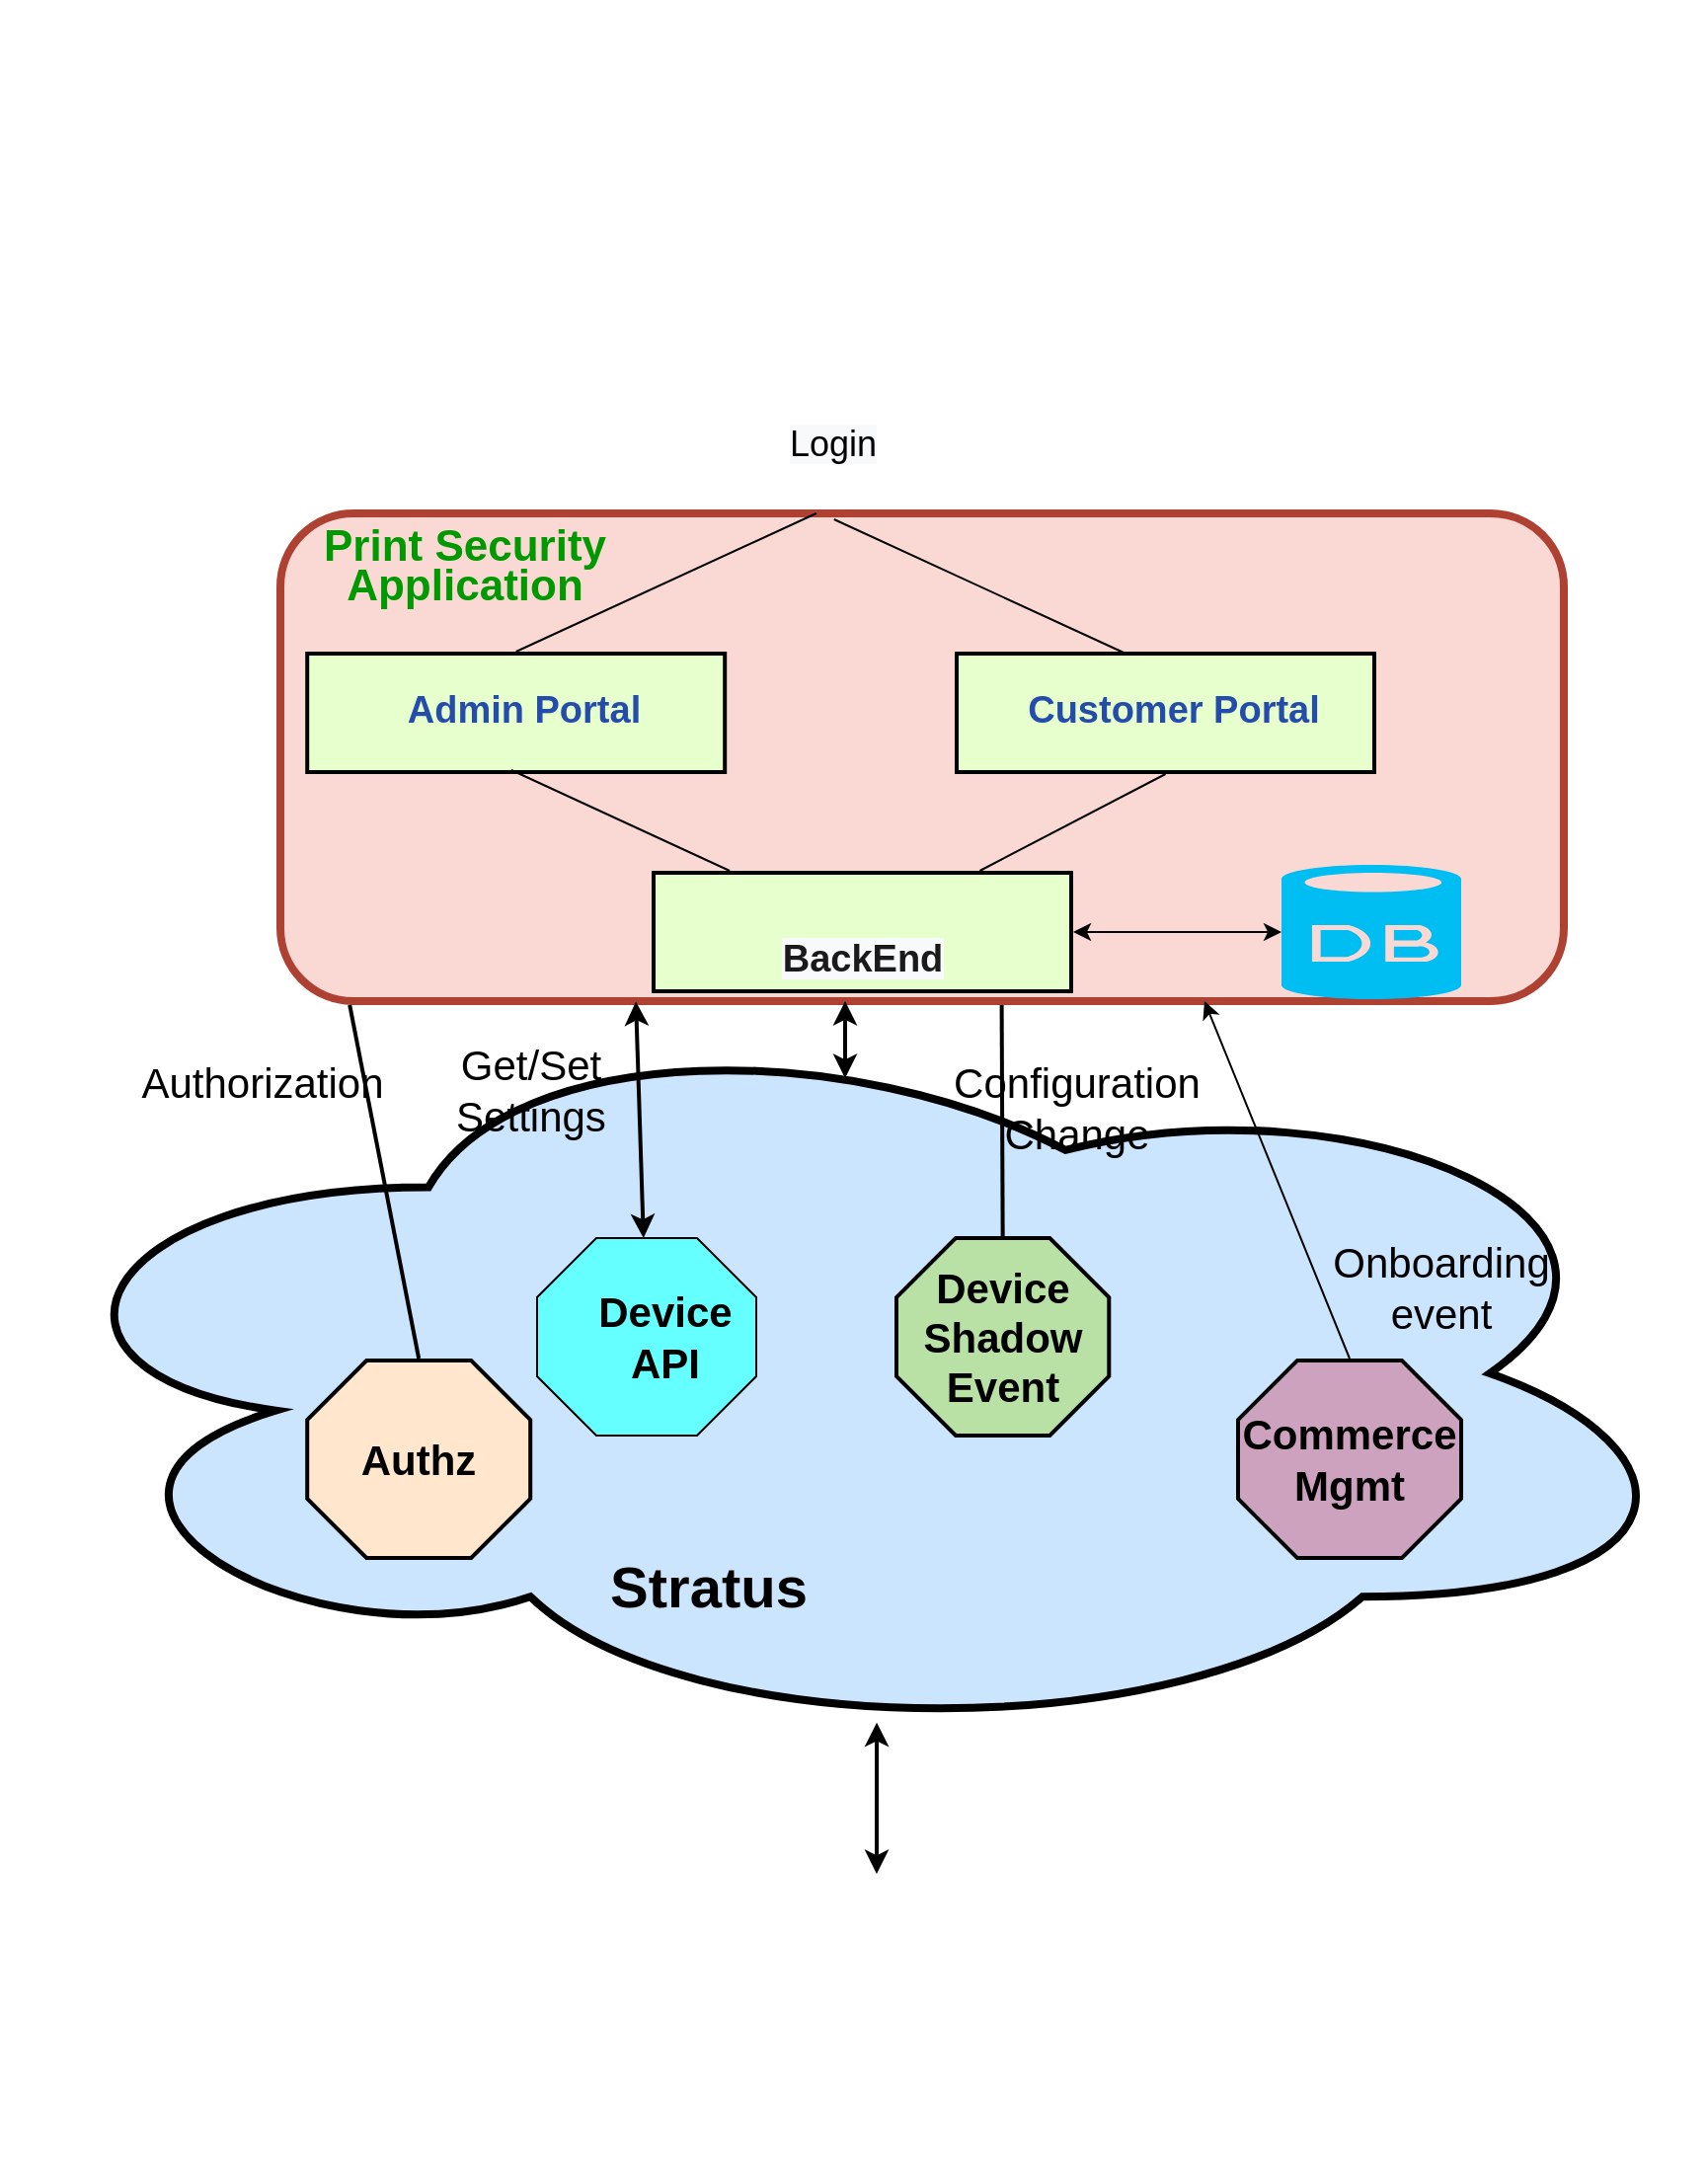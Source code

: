 <mxfile version="20.5.3" type="github">
  <diagram id="mmOVbtokAlxPiqpoXWGH" name="Page-1">
    <mxGraphModel dx="3220" dy="1323" grid="1" gridSize="13" guides="1" tooltips="1" connect="1" arrows="1" fold="1" page="1" pageScale="1" pageWidth="850" pageHeight="1100" math="0" shadow="0">
      <root>
        <mxCell id="0" />
        <mxCell id="1" parent="0" />
        <mxCell id="FBRyngB8Ks105Ayn_6fm-1" value="" style="shape=image;html=1;verticalAlign=top;verticalLabelPosition=bottom;labelBackgroundColor=#ffffff;imageAspect=0;aspect=fixed;image=https://cdn3.iconfinder.com/data/icons/snowish/128x128/devices/printer.png" vertex="1" parent="1">
          <mxGeometry x="355.1" y="962" width="152.6" height="152.6" as="geometry" />
        </mxCell>
        <mxCell id="FBRyngB8Ks105Ayn_6fm-47" value="" style="rounded=1;whiteSpace=wrap;html=1;sketch=0;fontSize=18;strokeWidth=4;fillColor=#fad9d5;strokeColor=#ae4132;" vertex="1" parent="1">
          <mxGeometry x="130" y="273" width="650" height="247" as="geometry" />
        </mxCell>
        <mxCell id="FBRyngB8Ks105Ayn_6fm-48" value="" style="rounded=0;whiteSpace=wrap;html=1;sketch=0;strokeColor=#000000;fontSize=18;fillColor=#E6FFCC;strokeWidth=2;perimeterSpacing=1;" vertex="1" parent="1">
          <mxGeometry x="143.6" y="344" width="211.5" height="60" as="geometry" />
        </mxCell>
        <mxCell id="FBRyngB8Ks105Ayn_6fm-49" value="" style="rounded=0;whiteSpace=wrap;html=1;sketch=0;strokeColor=#000000;fontSize=18;fillColor=#E6FFCC;strokeWidth=2;perimeterSpacing=1;" vertex="1" parent="1">
          <mxGeometry x="472.5" y="344" width="211.5" height="60" as="geometry" />
        </mxCell>
        <mxCell id="FBRyngB8Ks105Ayn_6fm-50" value="&lt;p style=&quot;line-height: 140%;&quot;&gt;&lt;font size=&quot;1&quot; color=&quot;#244cab&quot; style=&quot;&quot;&gt;&lt;b style=&quot;font-size: 19px;&quot;&gt;Admin Portal&lt;/b&gt;&lt;/font&gt;&lt;/p&gt;" style="text;html=1;strokeColor=none;fillColor=none;align=center;verticalAlign=middle;whiteSpace=wrap;rounded=0;sketch=0;" vertex="1" parent="1">
          <mxGeometry x="182" y="359" width="143" height="30" as="geometry" />
        </mxCell>
        <mxCell id="FBRyngB8Ks105Ayn_6fm-51" value="&lt;p style=&quot;line-height: 140%;&quot;&gt;&lt;b style=&quot;&quot;&gt;&lt;font style=&quot;font-size: 19px;&quot; color=&quot;#244cab&quot;&gt;Customer Portal&lt;/font&gt;&lt;/b&gt;&lt;/p&gt;" style="text;html=1;strokeColor=none;fillColor=none;align=center;verticalAlign=middle;whiteSpace=wrap;rounded=0;sketch=0;" vertex="1" parent="1">
          <mxGeometry x="501.6" y="359" width="161.4" height="30" as="geometry" />
        </mxCell>
        <mxCell id="FBRyngB8Ks105Ayn_6fm-52" value="&lt;p style=&quot;line-height: 130%;&quot;&gt;&lt;font color=&quot;#009900&quot; size=&quot;1&quot; style=&quot;&quot;&gt;&lt;b style=&quot;font-size: 22px;&quot;&gt;Print Security Application&lt;/b&gt;&lt;/font&gt;&lt;/p&gt;" style="text;html=1;strokeColor=none;fillColor=none;align=center;verticalAlign=middle;whiteSpace=wrap;rounded=0;sketch=0;" vertex="1" parent="1">
          <mxGeometry x="128.1" y="286" width="190.9" height="30" as="geometry" />
        </mxCell>
        <mxCell id="FBRyngB8Ks105Ayn_6fm-55" value="" style="shape=image;html=1;verticalAlign=top;verticalLabelPosition=bottom;labelBackgroundColor=#ffffff;imageAspect=0;aspect=fixed;image=https://cdn1.iconfinder.com/data/icons/100-basic-for-user-interface/32/79-users-128.png;sketch=0;strokeColor=#000000;fontSize=18;fillColor=#9AC7BF;" vertex="1" parent="1">
          <mxGeometry x="340" y="13" width="128" height="128" as="geometry" />
        </mxCell>
        <mxCell id="FBRyngB8Ks105Ayn_6fm-56" value="" style="shape=image;html=1;verticalAlign=top;verticalLabelPosition=bottom;labelBackgroundColor=#ffffff;imageAspect=0;aspect=fixed;image=https://cdn1.iconfinder.com/data/icons/heroicons-ui/24/login-128.png;sketch=0;strokeColor=#000000;fontSize=18;fillColor=#9AC7BF;direction=south;rotation=-180;" vertex="1" parent="1">
          <mxGeometry x="344.5" y="130" width="128" height="128" as="geometry" />
        </mxCell>
        <mxCell id="FBRyngB8Ks105Ayn_6fm-58" value="&lt;span style=&quot;color: rgb(0, 0, 0); font-family: Helvetica; font-size: 18px; font-style: normal; font-variant-ligatures: normal; font-variant-caps: normal; font-weight: 400; letter-spacing: normal; orphans: 2; text-align: center; text-indent: 0px; text-transform: none; widows: 2; word-spacing: 0px; -webkit-text-stroke-width: 0px; background-color: rgb(248, 249, 250); text-decoration-thickness: initial; text-decoration-style: initial; text-decoration-color: initial; float: none; display: inline !important;&quot;&gt;Login&lt;/span&gt;" style="text;whiteSpace=wrap;html=1;fontSize=18;" vertex="1" parent="1">
          <mxGeometry x="386.35" y="221" width="143" height="52" as="geometry" />
        </mxCell>
        <mxCell id="FBRyngB8Ks105Ayn_6fm-59" value="&lt;p style=&quot;line-height: 140%;&quot;&gt;&lt;font style=&quot;font-size: 19px;&quot;&gt;&lt;b style=&quot;&quot;&gt;&lt;font color=&quot;#1a1a1a&quot;&gt;&lt;br&gt;&lt;span style=&quot;font-family: Helvetica; font-style: normal; font-variant-ligatures: normal; font-variant-caps: normal; letter-spacing: normal; orphans: 2; text-align: center; text-indent: 0px; text-transform: none; widows: 2; word-spacing: 0px; -webkit-text-stroke-width: 0px; background-color: rgb(248, 249, 250); text-decoration-thickness: initial; text-decoration-style: initial; text-decoration-color: initial; float: none; display: inline !important;&quot;&gt;BackEnd&lt;/span&gt;&lt;/font&gt;&lt;br&gt;&lt;/b&gt;&lt;/font&gt;&lt;/p&gt;" style="rounded=0;whiteSpace=wrap;html=1;sketch=0;strokeColor=#000000;fontSize=18;fillColor=#E6FFCC;strokeWidth=2;perimeterSpacing=1;" vertex="1" parent="1">
          <mxGeometry x="319" y="455" width="211.5" height="60" as="geometry" />
        </mxCell>
        <mxCell id="FBRyngB8Ks105Ayn_6fm-60" value="" style="endArrow=none;html=1;rounded=0;strokeWidth=1;fontSize=18;exitX=0.5;exitY=0;exitDx=0;exitDy=0;" edge="1" parent="1" source="FBRyngB8Ks105Ayn_6fm-48" target="FBRyngB8Ks105Ayn_6fm-58">
          <mxGeometry width="50" height="50" relative="1" as="geometry">
            <mxPoint x="305.1" y="326" as="sourcePoint" />
            <mxPoint x="355.1" y="276" as="targetPoint" />
          </mxGeometry>
        </mxCell>
        <mxCell id="FBRyngB8Ks105Ayn_6fm-61" value="" style="endArrow=none;html=1;rounded=0;strokeWidth=1;fontSize=18;entryX=0.168;entryY=1.058;entryDx=0;entryDy=0;entryPerimeter=0;exitX=0.402;exitY=0.01;exitDx=0;exitDy=0;exitPerimeter=0;" edge="1" parent="1" source="FBRyngB8Ks105Ayn_6fm-49" target="FBRyngB8Ks105Ayn_6fm-58">
          <mxGeometry width="50" height="50" relative="1" as="geometry">
            <mxPoint x="637" y="557" as="sourcePoint" />
            <mxPoint x="687" y="507" as="targetPoint" />
          </mxGeometry>
        </mxCell>
        <mxCell id="FBRyngB8Ks105Ayn_6fm-62" value="" style="endArrow=none;html=1;rounded=0;strokeWidth=1;fontSize=18;entryX=0.5;entryY=1;entryDx=0;entryDy=0;" edge="1" parent="1" source="FBRyngB8Ks105Ayn_6fm-59" target="FBRyngB8Ks105Ayn_6fm-49">
          <mxGeometry width="50" height="50" relative="1" as="geometry">
            <mxPoint x="637" y="531" as="sourcePoint" />
            <mxPoint x="687" y="481" as="targetPoint" />
          </mxGeometry>
        </mxCell>
        <mxCell id="FBRyngB8Ks105Ayn_6fm-64" value="" style="endArrow=none;html=1;rounded=0;strokeWidth=1;fontSize=18;" edge="1" parent="1" source="FBRyngB8Ks105Ayn_6fm-59">
          <mxGeometry width="50" height="50" relative="1" as="geometry">
            <mxPoint x="637" y="531" as="sourcePoint" />
            <mxPoint x="247" y="403" as="targetPoint" />
            <Array as="points">
              <mxPoint x="247" y="403" />
            </Array>
          </mxGeometry>
        </mxCell>
        <mxCell id="FBRyngB8Ks105Ayn_6fm-67" value="" style="ellipse;shape=cloud;whiteSpace=wrap;html=1;align=center;sketch=0;strokeColor=#000000;fontSize=21;fontColor=#660033;fillColor=#CCE5FF;strokeWidth=4;" vertex="1" parent="1">
          <mxGeometry x="-10" y="520" width="860" height="377" as="geometry" />
        </mxCell>
        <mxCell id="FBRyngB8Ks105Ayn_6fm-69" value="" style="verticalLabelPosition=bottom;html=1;verticalAlign=top;align=center;strokeColor=none;fillColor=#00BEF2;shape=mxgraph.azure.database;sketch=0;fontSize=21;fontColor=#660033;" vertex="1" parent="1">
          <mxGeometry x="637" y="451" width="91" height="68" as="geometry" />
        </mxCell>
        <mxCell id="FBRyngB8Ks105Ayn_6fm-70" value="" style="endArrow=classic;startArrow=classic;html=1;rounded=0;strokeWidth=1;fontSize=21;fontColor=#660033;entryX=0;entryY=0.5;entryDx=0;entryDy=0;entryPerimeter=0;exitX=1;exitY=0.5;exitDx=0;exitDy=0;" edge="1" parent="1" source="FBRyngB8Ks105Ayn_6fm-59" target="FBRyngB8Ks105Ayn_6fm-69">
          <mxGeometry width="50" height="50" relative="1" as="geometry">
            <mxPoint x="637" y="947" as="sourcePoint" />
            <mxPoint x="687" y="897" as="targetPoint" />
          </mxGeometry>
        </mxCell>
        <mxCell id="FBRyngB8Ks105Ayn_6fm-71" value="" style="whiteSpace=wrap;html=1;shape=mxgraph.basic.octagon2;align=center;verticalAlign=middle;dx=15;sketch=0;strokeColor=#000000;fontSize=21;fontColor=#660033;fillColor=#FFE6CC;strokeWidth=2;perimeterSpacing=1;" vertex="1" parent="1">
          <mxGeometry x="143.6" y="702" width="113" height="100" as="geometry" />
        </mxCell>
        <mxCell id="FBRyngB8Ks105Ayn_6fm-72" value="" style="whiteSpace=wrap;html=1;shape=mxgraph.basic.octagon2;align=center;verticalAlign=middle;dx=15;sketch=0;strokeColor=#000000;fontSize=21;fontColor=#660033;fillColor=#66FFFF;" vertex="1" parent="1">
          <mxGeometry x="260" y="640" width="111" height="100" as="geometry" />
        </mxCell>
        <mxCell id="FBRyngB8Ks105Ayn_6fm-73" value="&lt;font color=&quot;#000000&quot;&gt;&lt;b&gt;Device Shadow Event&lt;/b&gt;&lt;/font&gt;" style="whiteSpace=wrap;html=1;shape=mxgraph.basic.octagon2;align=center;verticalAlign=middle;dx=15;sketch=0;strokeColor=#000000;fontSize=21;fontColor=#660033;fillColor=#B9E0A5;strokeWidth=2;perimeterSpacing=1;" vertex="1" parent="1">
          <mxGeometry x="442" y="640" width="107.65" height="100" as="geometry" />
        </mxCell>
        <mxCell id="FBRyngB8Ks105Ayn_6fm-77" value="&lt;font color=&quot;#000000&quot;&gt;&lt;b&gt;Commerce&lt;br&gt;Mgmt&lt;/b&gt;&lt;/font&gt;" style="whiteSpace=wrap;html=1;shape=mxgraph.basic.octagon2;align=center;verticalAlign=middle;dx=15;sketch=0;strokeColor=#000000;fontSize=21;fontColor=#660033;fillColor=#CDA2BE;strokeWidth=2;perimeterSpacing=1;" vertex="1" parent="1">
          <mxGeometry x="615" y="702" width="113" height="100" as="geometry" />
        </mxCell>
        <mxCell id="FBRyngB8Ks105Ayn_6fm-79" value="&lt;font color=&quot;#000000&quot;&gt;&lt;b&gt;Authz&lt;/b&gt;&lt;/font&gt;" style="text;html=1;strokeColor=none;fillColor=none;align=center;verticalAlign=middle;whiteSpace=wrap;rounded=0;sketch=0;fontSize=21;fontColor=#660033;" vertex="1" parent="1">
          <mxGeometry x="170.1" y="737" width="60" height="30" as="geometry" />
        </mxCell>
        <mxCell id="FBRyngB8Ks105Ayn_6fm-80" value="&lt;font color=&quot;#000000&quot;&gt;&lt;b&gt;Device&lt;br&gt;API&lt;br&gt;&lt;/b&gt;&lt;/font&gt;" style="text;html=1;strokeColor=none;fillColor=none;align=center;verticalAlign=middle;whiteSpace=wrap;rounded=0;sketch=0;fontSize=21;fontColor=#660033;strokeWidth=2;perimeterSpacing=1;" vertex="1" parent="1">
          <mxGeometry x="273" y="658.5" width="104.01" height="63" as="geometry" />
        </mxCell>
        <mxCell id="FBRyngB8Ks105Ayn_6fm-81" value="" style="endArrow=classic;html=1;rounded=0;strokeWidth=1;fontSize=21;fontColor=#000000;exitX=0.5;exitY=0;exitDx=0;exitDy=0;exitPerimeter=0;entryX=0.72;entryY=1;entryDx=0;entryDy=0;entryPerimeter=0;" edge="1" parent="1" source="FBRyngB8Ks105Ayn_6fm-77" target="FBRyngB8Ks105Ayn_6fm-47">
          <mxGeometry width="50" height="50" relative="1" as="geometry">
            <mxPoint x="637" y="674" as="sourcePoint" />
            <mxPoint x="687" y="624" as="targetPoint" />
          </mxGeometry>
        </mxCell>
        <mxCell id="FBRyngB8Ks105Ayn_6fm-86" value="" style="endArrow=none;html=1;rounded=0;strokeWidth=2;fontSize=21;fontColor=#FF66FF;exitX=0.5;exitY=0;exitDx=0;exitDy=0;exitPerimeter=0;entryX=0.054;entryY=1.008;entryDx=0;entryDy=0;entryPerimeter=0;" edge="1" parent="1" source="FBRyngB8Ks105Ayn_6fm-71" target="FBRyngB8Ks105Ayn_6fm-47">
          <mxGeometry width="50" height="50" relative="1" as="geometry">
            <mxPoint x="494" y="544" as="sourcePoint" />
            <mxPoint x="544" y="494" as="targetPoint" />
          </mxGeometry>
        </mxCell>
        <mxCell id="FBRyngB8Ks105Ayn_6fm-87" value="&lt;font style=&quot;&quot; color=&quot;#000000&quot;&gt;Authorization&lt;/font&gt;" style="text;html=1;strokeColor=none;fillColor=none;align=center;verticalAlign=middle;whiteSpace=wrap;rounded=0;sketch=0;fontSize=21;fontColor=#FF66FF;" vertex="1" parent="1">
          <mxGeometry x="91" y="546" width="60" height="30" as="geometry" />
        </mxCell>
        <mxCell id="FBRyngB8Ks105Ayn_6fm-88" value="" style="endArrow=classic;startArrow=classic;html=1;rounded=0;strokeWidth=2;fontSize=21;fontColor=#000000;entryX=0.514;entryY=0.969;entryDx=0;entryDy=0;entryPerimeter=0;" edge="1" parent="1" target="FBRyngB8Ks105Ayn_6fm-67">
          <mxGeometry width="50" height="50" relative="1" as="geometry">
            <mxPoint x="432" y="962" as="sourcePoint" />
            <mxPoint x="431" y="910" as="targetPoint" />
          </mxGeometry>
        </mxCell>
        <mxCell id="FBRyngB8Ks105Ayn_6fm-90" value="" style="endArrow=classic;startArrow=classic;html=1;rounded=0;strokeWidth=2;fontSize=21;fontColor=#000000;entryX=0.44;entryY=1;entryDx=0;entryDy=0;entryPerimeter=0;" edge="1" parent="1" target="FBRyngB8Ks105Ayn_6fm-47">
          <mxGeometry width="50" height="50" relative="1" as="geometry">
            <mxPoint x="416" y="559" as="sourcePoint" />
            <mxPoint x="444" y="923" as="targetPoint" />
          </mxGeometry>
        </mxCell>
        <mxCell id="FBRyngB8Ks105Ayn_6fm-91" value="&lt;font style=&quot;&quot; color=&quot;#000000&quot;&gt;Get/Set Settings&lt;/font&gt;" style="text;html=1;strokeColor=none;fillColor=none;align=center;verticalAlign=middle;whiteSpace=wrap;rounded=0;sketch=0;fontSize=21;fontColor=#FF66FF;" vertex="1" parent="1">
          <mxGeometry x="195" y="550" width="124" height="30" as="geometry" />
        </mxCell>
        <mxCell id="FBRyngB8Ks105Ayn_6fm-94" value="&lt;font size=&quot;1&quot; style=&quot;&quot; color=&quot;#000000&quot;&gt;&lt;b style=&quot;font-size: 29px;&quot;&gt;Stratus&lt;/b&gt;&lt;/font&gt;" style="text;html=1;strokeColor=none;fillColor=none;align=center;verticalAlign=middle;whiteSpace=wrap;rounded=0;sketch=0;fontSize=21;fontColor=#FF66FF;" vertex="1" parent="1">
          <mxGeometry x="317.01" y="802" width="60" height="30" as="geometry" />
        </mxCell>
        <mxCell id="FBRyngB8Ks105Ayn_6fm-95" value="&lt;font style=&quot;&quot; color=&quot;#000000&quot;&gt;Onboarding event&lt;/font&gt;" style="text;html=1;strokeColor=none;fillColor=none;align=center;verticalAlign=middle;whiteSpace=wrap;rounded=0;sketch=0;fontSize=21;fontColor=#FF66FF;" vertex="1" parent="1">
          <mxGeometry x="656" y="650" width="124" height="30" as="geometry" />
        </mxCell>
        <mxCell id="FBRyngB8Ks105Ayn_6fm-96" value="&lt;font style=&quot;&quot; color=&quot;#000000&quot;&gt;Configuration Change&lt;/font&gt;" style="text;html=1;strokeColor=none;fillColor=none;align=center;verticalAlign=middle;whiteSpace=wrap;rounded=0;sketch=0;fontSize=21;fontColor=#FF66FF;" vertex="1" parent="1">
          <mxGeometry x="481" y="559" width="105.25" height="30" as="geometry" />
        </mxCell>
        <mxCell id="FBRyngB8Ks105Ayn_6fm-100" value="" style="endArrow=none;html=1;rounded=0;strokeWidth=2;fontSize=29;fontColor=#000000;entryX=0.562;entryY=1.008;entryDx=0;entryDy=0;entryPerimeter=0;exitX=0.5;exitY=0;exitDx=0;exitDy=0;exitPerimeter=0;" edge="1" parent="1" source="FBRyngB8Ks105Ayn_6fm-73" target="FBRyngB8Ks105Ayn_6fm-47">
          <mxGeometry width="50" height="50" relative="1" as="geometry">
            <mxPoint x="495" y="624" as="sourcePoint" />
            <mxPoint x="544" y="650" as="targetPoint" />
          </mxGeometry>
        </mxCell>
        <mxCell id="FBRyngB8Ks105Ayn_6fm-101" value="" style="endArrow=classic;startArrow=classic;html=1;rounded=0;strokeWidth=2;fontSize=29;fontColor=#000000;entryX=0.277;entryY=1.001;entryDx=0;entryDy=0;entryPerimeter=0;" edge="1" parent="1" source="FBRyngB8Ks105Ayn_6fm-72" target="FBRyngB8Ks105Ayn_6fm-47">
          <mxGeometry width="50" height="50" relative="1" as="geometry">
            <mxPoint x="494" y="700" as="sourcePoint" />
            <mxPoint x="299" y="520" as="targetPoint" />
          </mxGeometry>
        </mxCell>
      </root>
    </mxGraphModel>
  </diagram>
</mxfile>
